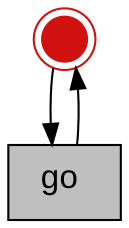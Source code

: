 digraph workflow {
edge [color="#000000"]
graph [bgcolor=transparent]


terminal [shape=point; width=0.3; peripheries=2; style=filled; color="#d11010"; label=""]

1[label=<<FONT POINT-SIZE="16">go</FONT><FONT POINT-SIZE="10" COLOR="blue"> </FONT>>shape=box; fontname="Arial"; style=filled; color=black; fillcolor=gray75;]

terminal -> 1 ; 1 -> terminal



}
